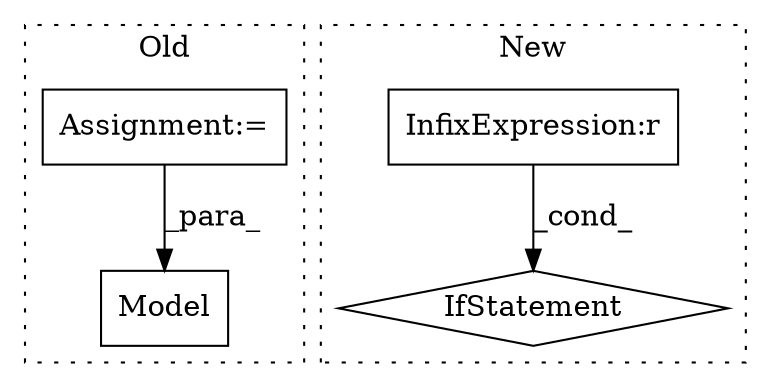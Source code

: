 digraph G {
subgraph cluster0 {
1 [label="Model" a="32" s="7886,7906" l="6,1" shape="box"];
4 [label="Assignment:=" a="7" s="7818" l="1" shape="box"];
label = "Old";
style="dotted";
}
subgraph cluster1 {
2 [label="IfStatement" a="25" s="7974,7996" l="4,2" shape="diamond"];
3 [label="InfixExpression:r" a="27" s="7988" l="4" shape="box"];
label = "New";
style="dotted";
}
3 -> 2 [label="_cond_"];
4 -> 1 [label="_para_"];
}
